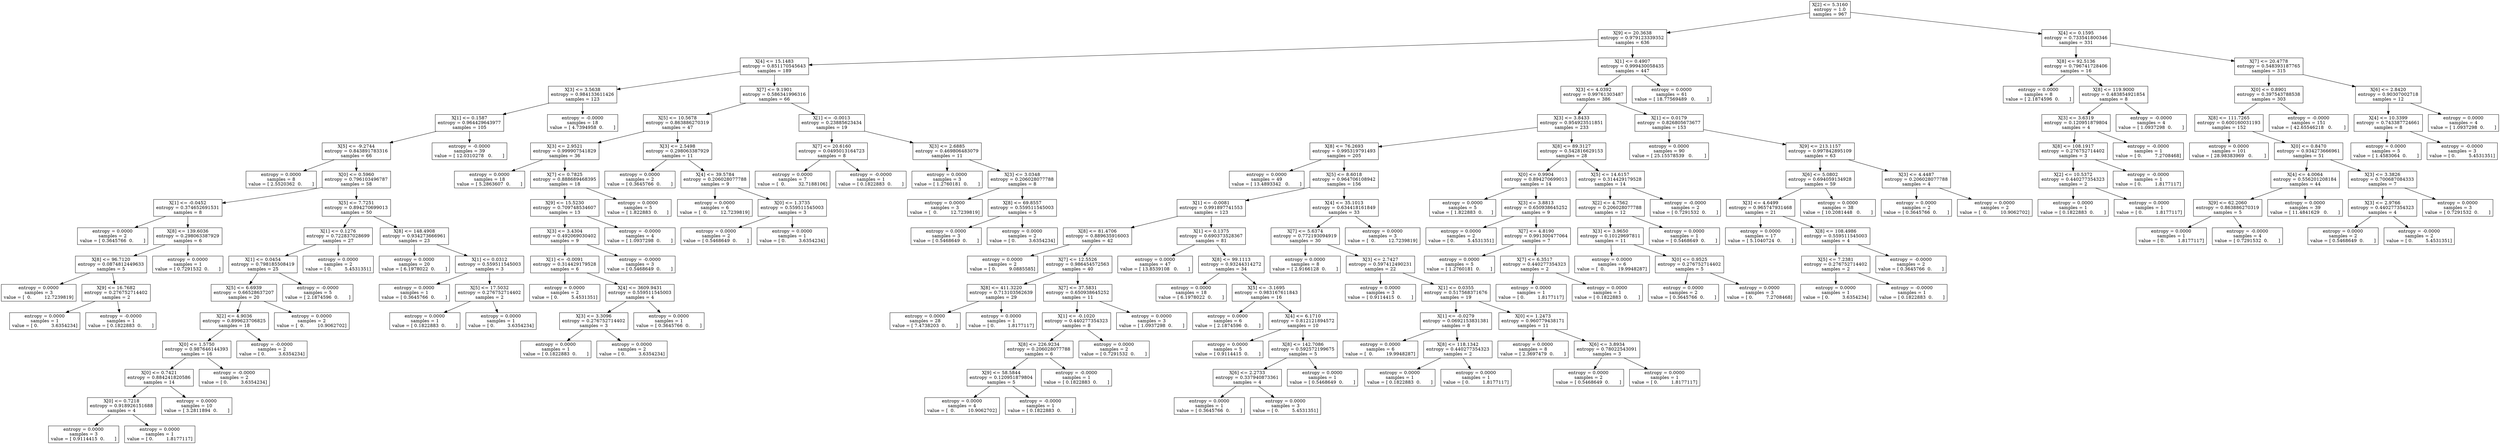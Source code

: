 digraph Tree {
0 [label="X[2] <= 5.3160\nentropy = 1.0\nsamples = 967", shape="box"] ;
1 [label="X[9] <= 20.3638\nentropy = 0.979123339352\nsamples = 636", shape="box"] ;
0 -> 1 ;
2 [label="X[4] <= 15.1483\nentropy = 0.851170545643\nsamples = 189", shape="box"] ;
1 -> 2 ;
3 [label="X[3] <= 3.5638\nentropy = 0.984133611426\nsamples = 123", shape="box"] ;
2 -> 3 ;
4 [label="X[1] <= 0.1587\nentropy = 0.964429643977\nsamples = 105", shape="box"] ;
3 -> 4 ;
5 [label="X[5] <= -9.2744\nentropy = 0.843891783316\nsamples = 66", shape="box"] ;
4 -> 5 ;
6 [label="entropy = 0.0000\nsamples = 8\nvalue = [ 2.5520362  0.       ]", shape="box"] ;
5 -> 6 ;
7 [label="X[0] <= 0.5960\nentropy = 0.796103496787\nsamples = 58", shape="box"] ;
5 -> 7 ;
8 [label="X[1] <= -0.0452\nentropy = 0.374652691531\nsamples = 8", shape="box"] ;
7 -> 8 ;
9 [label="entropy = 0.0000\nsamples = 2\nvalue = [ 0.3645766  0.       ]", shape="box"] ;
8 -> 9 ;
10 [label="X[8] <= 139.6036\nentropy = 0.298063387929\nsamples = 6", shape="box"] ;
8 -> 10 ;
11 [label="X[8] <= 96.7120\nentropy = 0.0874812449633\nsamples = 5", shape="box"] ;
10 -> 11 ;
12 [label="entropy = 0.0000\nsamples = 3\nvalue = [  0.         12.7239819]", shape="box"] ;
11 -> 12 ;
13 [label="X[9] <= 16.7682\nentropy = 0.276752714402\nsamples = 2", shape="box"] ;
11 -> 13 ;
14 [label="entropy = 0.0000\nsamples = 1\nvalue = [ 0.         3.6354234]", shape="box"] ;
13 -> 14 ;
15 [label="entropy = -0.0000\nsamples = 1\nvalue = [ 0.1822883  0.       ]", shape="box"] ;
13 -> 15 ;
16 [label="entropy = 0.0000\nsamples = 1\nvalue = [ 0.7291532  0.       ]", shape="box"] ;
10 -> 16 ;
17 [label="X[5] <= 7.7251\nentropy = 0.894270699013\nsamples = 50", shape="box"] ;
7 -> 17 ;
18 [label="X[1] <= 0.1276\nentropy = 0.722837028699\nsamples = 27", shape="box"] ;
17 -> 18 ;
19 [label="X[1] <= 0.0454\nentropy = 0.798185508419\nsamples = 25", shape="box"] ;
18 -> 19 ;
20 [label="X[5] <= 6.6939\nentropy = 0.66528637207\nsamples = 20", shape="box"] ;
19 -> 20 ;
21 [label="X[2] <= 4.9036\nentropy = 0.899623706825\nsamples = 18", shape="box"] ;
20 -> 21 ;
22 [label="X[0] <= 1.5750\nentropy = 0.987646144393\nsamples = 16", shape="box"] ;
21 -> 22 ;
23 [label="X[0] <= 0.7421\nentropy = 0.884241820586\nsamples = 14", shape="box"] ;
22 -> 23 ;
24 [label="X[0] <= 0.7218\nentropy = 0.918926151688\nsamples = 4", shape="box"] ;
23 -> 24 ;
25 [label="entropy = 0.0000\nsamples = 3\nvalue = [ 0.9114415  0.       ]", shape="box"] ;
24 -> 25 ;
26 [label="entropy = 0.0000\nsamples = 1\nvalue = [ 0.         1.8177117]", shape="box"] ;
24 -> 26 ;
27 [label="entropy = 0.0000\nsamples = 10\nvalue = [ 3.2811894  0.       ]", shape="box"] ;
23 -> 27 ;
28 [label="entropy = -0.0000\nsamples = 2\nvalue = [ 0.         3.6354234]", shape="box"] ;
22 -> 28 ;
29 [label="entropy = -0.0000\nsamples = 2\nvalue = [ 0.         3.6354234]", shape="box"] ;
21 -> 29 ;
30 [label="entropy = 0.0000\nsamples = 2\nvalue = [  0.         10.9062702]", shape="box"] ;
20 -> 30 ;
31 [label="entropy = -0.0000\nsamples = 5\nvalue = [ 2.1874596  0.       ]", shape="box"] ;
19 -> 31 ;
32 [label="entropy = 0.0000\nsamples = 2\nvalue = [ 0.         5.4531351]", shape="box"] ;
18 -> 32 ;
33 [label="X[8] <= 148.4908\nentropy = 0.934273666961\nsamples = 23", shape="box"] ;
17 -> 33 ;
34 [label="entropy = 0.0000\nsamples = 20\nvalue = [ 6.1978022  0.       ]", shape="box"] ;
33 -> 34 ;
35 [label="X[1] <= 0.0312\nentropy = 0.559511545003\nsamples = 3", shape="box"] ;
33 -> 35 ;
36 [label="entropy = 0.0000\nsamples = 1\nvalue = [ 0.3645766  0.       ]", shape="box"] ;
35 -> 36 ;
37 [label="X[5] <= 17.5032\nentropy = 0.276752714402\nsamples = 2", shape="box"] ;
35 -> 37 ;
38 [label="entropy = 0.0000\nsamples = 1\nvalue = [ 0.1822883  0.       ]", shape="box"] ;
37 -> 38 ;
39 [label="entropy = 0.0000\nsamples = 1\nvalue = [ 0.         3.6354234]", shape="box"] ;
37 -> 39 ;
40 [label="entropy = -0.0000\nsamples = 39\nvalue = [ 12.0310278   0.       ]", shape="box"] ;
4 -> 40 ;
41 [label="entropy = -0.0000\nsamples = 18\nvalue = [ 4.7394958  0.       ]", shape="box"] ;
3 -> 41 ;
42 [label="X[7] <= 9.1901\nentropy = 0.586341996316\nsamples = 66", shape="box"] ;
2 -> 42 ;
43 [label="X[5] <= 10.5678\nentropy = 0.863886270319\nsamples = 47", shape="box"] ;
42 -> 43 ;
44 [label="X[3] <= 2.9521\nentropy = 0.999907541829\nsamples = 36", shape="box"] ;
43 -> 44 ;
45 [label="entropy = 0.0000\nsamples = 18\nvalue = [ 5.2863607  0.       ]", shape="box"] ;
44 -> 45 ;
46 [label="X[7] <= 0.7825\nentropy = 0.888689468395\nsamples = 18", shape="box"] ;
44 -> 46 ;
47 [label="X[9] <= 15.5230\nentropy = 0.709748534607\nsamples = 13", shape="box"] ;
46 -> 47 ;
48 [label="X[3] <= 3.4304\nentropy = 0.492069030402\nsamples = 9", shape="box"] ;
47 -> 48 ;
49 [label="X[1] <= -0.0091\nentropy = 0.314429179528\nsamples = 6", shape="box"] ;
48 -> 49 ;
50 [label="entropy = 0.0000\nsamples = 2\nvalue = [ 0.         5.4531351]", shape="box"] ;
49 -> 50 ;
51 [label="X[4] <= 3609.9431\nentropy = 0.559511545003\nsamples = 4", shape="box"] ;
49 -> 51 ;
52 [label="X[3] <= 3.3096\nentropy = 0.276752714402\nsamples = 3", shape="box"] ;
51 -> 52 ;
53 [label="entropy = 0.0000\nsamples = 1\nvalue = [ 0.1822883  0.       ]", shape="box"] ;
52 -> 53 ;
54 [label="entropy = 0.0000\nsamples = 2\nvalue = [ 0.         3.6354234]", shape="box"] ;
52 -> 54 ;
55 [label="entropy = 0.0000\nsamples = 1\nvalue = [ 0.3645766  0.       ]", shape="box"] ;
51 -> 55 ;
56 [label="entropy = -0.0000\nsamples = 3\nvalue = [ 0.5468649  0.       ]", shape="box"] ;
48 -> 56 ;
57 [label="entropy = -0.0000\nsamples = 4\nvalue = [ 1.0937298  0.       ]", shape="box"] ;
47 -> 57 ;
58 [label="entropy = 0.0000\nsamples = 5\nvalue = [ 1.822883  0.      ]", shape="box"] ;
46 -> 58 ;
59 [label="X[3] <= 2.5498\nentropy = 0.298063387929\nsamples = 11", shape="box"] ;
43 -> 59 ;
60 [label="entropy = 0.0000\nsamples = 2\nvalue = [ 0.3645766  0.       ]", shape="box"] ;
59 -> 60 ;
61 [label="X[4] <= 39.5784\nentropy = 0.206028077788\nsamples = 9", shape="box"] ;
59 -> 61 ;
62 [label="entropy = 0.0000\nsamples = 6\nvalue = [  0.         12.7239819]", shape="box"] ;
61 -> 62 ;
63 [label="X[0] <= 1.3735\nentropy = 0.559511545003\nsamples = 3", shape="box"] ;
61 -> 63 ;
64 [label="entropy = 0.0000\nsamples = 2\nvalue = [ 0.5468649  0.       ]", shape="box"] ;
63 -> 64 ;
65 [label="entropy = 0.0000\nsamples = 1\nvalue = [ 0.         3.6354234]", shape="box"] ;
63 -> 65 ;
66 [label="X[1] <= -0.0013\nentropy = 0.23885623434\nsamples = 19", shape="box"] ;
42 -> 66 ;
67 [label="X[7] <= 20.6160\nentropy = 0.0495013164723\nsamples = 8", shape="box"] ;
66 -> 67 ;
68 [label="entropy = 0.0000\nsamples = 7\nvalue = [  0.         32.7188106]", shape="box"] ;
67 -> 68 ;
69 [label="entropy = -0.0000\nsamples = 1\nvalue = [ 0.1822883  0.       ]", shape="box"] ;
67 -> 69 ;
70 [label="X[3] <= 2.6885\nentropy = 0.469806483079\nsamples = 11", shape="box"] ;
66 -> 70 ;
71 [label="entropy = 0.0000\nsamples = 3\nvalue = [ 1.2760181  0.       ]", shape="box"] ;
70 -> 71 ;
72 [label="X[3] <= 3.0348\nentropy = 0.206028077788\nsamples = 8", shape="box"] ;
70 -> 72 ;
73 [label="entropy = 0.0000\nsamples = 3\nvalue = [  0.         12.7239819]", shape="box"] ;
72 -> 73 ;
74 [label="X[8] <= 69.8557\nentropy = 0.559511545003\nsamples = 5", shape="box"] ;
72 -> 74 ;
75 [label="entropy = 0.0000\nsamples = 3\nvalue = [ 0.5468649  0.       ]", shape="box"] ;
74 -> 75 ;
76 [label="entropy = 0.0000\nsamples = 2\nvalue = [ 0.         3.6354234]", shape="box"] ;
74 -> 76 ;
77 [label="X[1] <= 0.4907\nentropy = 0.999430058435\nsamples = 447", shape="box"] ;
1 -> 77 ;
78 [label="X[3] <= 4.0392\nentropy = 0.99761303487\nsamples = 386", shape="box"] ;
77 -> 78 ;
79 [label="X[3] <= 3.8433\nentropy = 0.954923511851\nsamples = 233", shape="box"] ;
78 -> 79 ;
80 [label="X[8] <= 76.2693\nentropy = 0.995319791493\nsamples = 205", shape="box"] ;
79 -> 80 ;
81 [label="entropy = 0.0000\nsamples = 49\nvalue = [ 13.4893342   0.       ]", shape="box"] ;
80 -> 81 ;
82 [label="X[5] <= 8.6018\nentropy = 0.964706108942\nsamples = 156", shape="box"] ;
80 -> 82 ;
83 [label="X[1] <= -0.0081\nentropy = 0.991897741553\nsamples = 123", shape="box"] ;
82 -> 83 ;
84 [label="X[8] <= 81.4706\nentropy = 0.889635916003\nsamples = 42", shape="box"] ;
83 -> 84 ;
85 [label="entropy = 0.0000\nsamples = 2\nvalue = [ 0.         9.0885585]", shape="box"] ;
84 -> 85 ;
86 [label="X[7] <= 12.5526\nentropy = 0.986454572563\nsamples = 40", shape="box"] ;
84 -> 86 ;
87 [label="X[8] <= 411.3220\nentropy = 0.713103562639\nsamples = 29", shape="box"] ;
86 -> 87 ;
88 [label="entropy = 0.0000\nsamples = 28\nvalue = [ 7.4738203  0.       ]", shape="box"] ;
87 -> 88 ;
89 [label="entropy = 0.0000\nsamples = 1\nvalue = [ 0.         1.8177117]", shape="box"] ;
87 -> 89 ;
90 [label="X[7] <= 37.5831\nentropy = 0.650938645252\nsamples = 11", shape="box"] ;
86 -> 90 ;
91 [label="X[1] <= -0.1020\nentropy = 0.440277354323\nsamples = 8", shape="box"] ;
90 -> 91 ;
92 [label="X[8] <= 226.9234\nentropy = 0.206028077788\nsamples = 6", shape="box"] ;
91 -> 92 ;
93 [label="X[9] <= 58.5844\nentropy = 0.120951879804\nsamples = 5", shape="box"] ;
92 -> 93 ;
94 [label="entropy = 0.0000\nsamples = 4\nvalue = [  0.         10.9062702]", shape="box"] ;
93 -> 94 ;
95 [label="entropy = -0.0000\nsamples = 1\nvalue = [ 0.1822883  0.       ]", shape="box"] ;
93 -> 95 ;
96 [label="entropy = -0.0000\nsamples = 1\nvalue = [ 0.1822883  0.       ]", shape="box"] ;
92 -> 96 ;
97 [label="entropy = 0.0000\nsamples = 2\nvalue = [ 0.7291532  0.       ]", shape="box"] ;
91 -> 97 ;
98 [label="entropy = 0.0000\nsamples = 3\nvalue = [ 1.0937298  0.       ]", shape="box"] ;
90 -> 98 ;
99 [label="X[1] <= 0.1375\nentropy = 0.690373528367\nsamples = 81", shape="box"] ;
83 -> 99 ;
100 [label="entropy = 0.0000\nsamples = 47\nvalue = [ 13.8539108   0.       ]", shape="box"] ;
99 -> 100 ;
101 [label="X[8] <= 99.1113\nentropy = 0.93244314272\nsamples = 34", shape="box"] ;
99 -> 101 ;
102 [label="entropy = 0.0000\nsamples = 18\nvalue = [ 6.1978022  0.       ]", shape="box"] ;
101 -> 102 ;
103 [label="X[5] <= -3.1695\nentropy = 0.983167611843\nsamples = 16", shape="box"] ;
101 -> 103 ;
104 [label="entropy = 0.0000\nsamples = 6\nvalue = [ 2.1874596  0.       ]", shape="box"] ;
103 -> 104 ;
105 [label="X[4] <= 6.1710\nentropy = 0.812121894572\nsamples = 10", shape="box"] ;
103 -> 105 ;
106 [label="entropy = 0.0000\nsamples = 5\nvalue = [ 0.9114415  0.       ]", shape="box"] ;
105 -> 106 ;
107 [label="X[8] <= 142.7086\nentropy = 0.592572199675\nsamples = 5", shape="box"] ;
105 -> 107 ;
108 [label="X[6] <= 2.2733\nentropy = 0.337940873361\nsamples = 4", shape="box"] ;
107 -> 108 ;
109 [label="entropy = 0.0000\nsamples = 1\nvalue = [ 0.3645766  0.       ]", shape="box"] ;
108 -> 109 ;
110 [label="entropy = 0.0000\nsamples = 3\nvalue = [ 0.         5.4531351]", shape="box"] ;
108 -> 110 ;
111 [label="entropy = 0.0000\nsamples = 1\nvalue = [ 0.5468649  0.       ]", shape="box"] ;
107 -> 111 ;
112 [label="X[4] <= 35.1013\nentropy = 0.634418161849\nsamples = 33", shape="box"] ;
82 -> 112 ;
113 [label="X[7] <= 5.6374\nentropy = 0.772193094919\nsamples = 30", shape="box"] ;
112 -> 113 ;
114 [label="entropy = 0.0000\nsamples = 8\nvalue = [ 2.9166128  0.       ]", shape="box"] ;
113 -> 114 ;
115 [label="X[3] <= 2.7427\nentropy = 0.597412490231\nsamples = 22", shape="box"] ;
113 -> 115 ;
116 [label="entropy = 0.0000\nsamples = 3\nvalue = [ 0.9114415  0.       ]", shape="box"] ;
115 -> 116 ;
117 [label="X[1] <= 0.0355\nentropy = 0.517568371676\nsamples = 19", shape="box"] ;
115 -> 117 ;
118 [label="X[1] <= -0.0279\nentropy = 0.0692153831381\nsamples = 8", shape="box"] ;
117 -> 118 ;
119 [label="entropy = 0.0000\nsamples = 6\nvalue = [  0.         19.9948287]", shape="box"] ;
118 -> 119 ;
120 [label="X[8] <= 118.1342\nentropy = 0.440277354323\nsamples = 2", shape="box"] ;
118 -> 120 ;
121 [label="entropy = 0.0000\nsamples = 1\nvalue = [ 0.1822883  0.       ]", shape="box"] ;
120 -> 121 ;
122 [label="entropy = 0.0000\nsamples = 1\nvalue = [ 0.         1.8177117]", shape="box"] ;
120 -> 122 ;
123 [label="X[0] <= 1.2473\nentropy = 0.960779438171\nsamples = 11", shape="box"] ;
117 -> 123 ;
124 [label="entropy = 0.0000\nsamples = 8\nvalue = [ 2.3697479  0.       ]", shape="box"] ;
123 -> 124 ;
125 [label="X[6] <= 3.8934\nentropy = 0.78022543091\nsamples = 3", shape="box"] ;
123 -> 125 ;
126 [label="entropy = 0.0000\nsamples = 2\nvalue = [ 0.5468649  0.       ]", shape="box"] ;
125 -> 126 ;
127 [label="entropy = 0.0000\nsamples = 1\nvalue = [ 0.         1.8177117]", shape="box"] ;
125 -> 127 ;
128 [label="entropy = 0.0000\nsamples = 3\nvalue = [  0.         12.7239819]", shape="box"] ;
112 -> 128 ;
129 [label="X[8] <= 89.3127\nentropy = 0.542816629153\nsamples = 28", shape="box"] ;
79 -> 129 ;
130 [label="X[0] <= 0.9904\nentropy = 0.894270699013\nsamples = 14", shape="box"] ;
129 -> 130 ;
131 [label="entropy = 0.0000\nsamples = 5\nvalue = [ 1.822883  0.      ]", shape="box"] ;
130 -> 131 ;
132 [label="X[3] <= 3.8813\nentropy = 0.650938645252\nsamples = 9", shape="box"] ;
130 -> 132 ;
133 [label="entropy = 0.0000\nsamples = 2\nvalue = [ 0.         5.4531351]", shape="box"] ;
132 -> 133 ;
134 [label="X[7] <= 4.8190\nentropy = 0.991300477064\nsamples = 7", shape="box"] ;
132 -> 134 ;
135 [label="entropy = 0.0000\nsamples = 5\nvalue = [ 1.2760181  0.       ]", shape="box"] ;
134 -> 135 ;
136 [label="X[7] <= 6.3517\nentropy = 0.440277354323\nsamples = 2", shape="box"] ;
134 -> 136 ;
137 [label="entropy = 0.0000\nsamples = 1\nvalue = [ 0.         1.8177117]", shape="box"] ;
136 -> 137 ;
138 [label="entropy = 0.0000\nsamples = 1\nvalue = [ 0.1822883  0.       ]", shape="box"] ;
136 -> 138 ;
139 [label="X[5] <= 14.6157\nentropy = 0.314429179528\nsamples = 14", shape="box"] ;
129 -> 139 ;
140 [label="X[2] <= 4.7562\nentropy = 0.206028077788\nsamples = 12", shape="box"] ;
139 -> 140 ;
141 [label="X[3] <= 3.9650\nentropy = 0.10129697811\nsamples = 11", shape="box"] ;
140 -> 141 ;
142 [label="entropy = 0.0000\nsamples = 6\nvalue = [  0.         19.9948287]", shape="box"] ;
141 -> 142 ;
143 [label="X[0] <= 0.9525\nentropy = 0.276752714402\nsamples = 5", shape="box"] ;
141 -> 143 ;
144 [label="entropy = 0.0000\nsamples = 2\nvalue = [ 0.3645766  0.       ]", shape="box"] ;
143 -> 144 ;
145 [label="entropy = 0.0000\nsamples = 3\nvalue = [ 0.         7.2708468]", shape="box"] ;
143 -> 145 ;
146 [label="entropy = 0.0000\nsamples = 1\nvalue = [ 0.5468649  0.       ]", shape="box"] ;
140 -> 146 ;
147 [label="entropy = -0.0000\nsamples = 2\nvalue = [ 0.7291532  0.       ]", shape="box"] ;
139 -> 147 ;
148 [label="X[1] <= 0.0179\nentropy = 0.826805673677\nsamples = 153", shape="box"] ;
78 -> 148 ;
149 [label="entropy = 0.0000\nsamples = 90\nvalue = [ 25.15578539   0.        ]", shape="box"] ;
148 -> 149 ;
150 [label="X[9] <= 213.1157\nentropy = 0.997842895109\nsamples = 63", shape="box"] ;
148 -> 150 ;
151 [label="X[6] <= 5.0802\nentropy = 0.694059134928\nsamples = 59", shape="box"] ;
150 -> 151 ;
152 [label="X[3] <= 4.6499\nentropy = 0.965747931468\nsamples = 21", shape="box"] ;
151 -> 152 ;
153 [label="entropy = 0.0000\nsamples = 17\nvalue = [ 5.1040724  0.       ]", shape="box"] ;
152 -> 153 ;
154 [label="X[8] <= 108.4986\nentropy = 0.559511545003\nsamples = 4", shape="box"] ;
152 -> 154 ;
155 [label="X[5] <= 7.2381\nentropy = 0.276752714402\nsamples = 2", shape="box"] ;
154 -> 155 ;
156 [label="entropy = 0.0000\nsamples = 1\nvalue = [ 0.         3.6354234]", shape="box"] ;
155 -> 156 ;
157 [label="entropy = -0.0000\nsamples = 1\nvalue = [ 0.1822883  0.       ]", shape="box"] ;
155 -> 157 ;
158 [label="entropy = -0.0000\nsamples = 2\nvalue = [ 0.3645766  0.       ]", shape="box"] ;
154 -> 158 ;
159 [label="entropy = 0.0000\nsamples = 38\nvalue = [ 10.2081448   0.       ]", shape="box"] ;
151 -> 159 ;
160 [label="X[3] <= 4.4487\nentropy = 0.206028077788\nsamples = 4", shape="box"] ;
150 -> 160 ;
161 [label="entropy = 0.0000\nsamples = 2\nvalue = [ 0.3645766  0.       ]", shape="box"] ;
160 -> 161 ;
162 [label="entropy = 0.0000\nsamples = 2\nvalue = [  0.         10.9062702]", shape="box"] ;
160 -> 162 ;
163 [label="entropy = 0.0000\nsamples = 61\nvalue = [ 18.77569489   0.        ]", shape="box"] ;
77 -> 163 ;
164 [label="X[4] <= 0.1595\nentropy = 0.733541800346\nsamples = 331", shape="box"] ;
0 -> 164 ;
165 [label="X[8] <= 92.5136\nentropy = 0.796741728406\nsamples = 16", shape="box"] ;
164 -> 165 ;
166 [label="entropy = 0.0000\nsamples = 8\nvalue = [ 2.1874596  0.       ]", shape="box"] ;
165 -> 166 ;
167 [label="X[8] <= 119.9000\nentropy = 0.483854921854\nsamples = 8", shape="box"] ;
165 -> 167 ;
168 [label="X[3] <= 3.6319\nentropy = 0.120951879804\nsamples = 4", shape="box"] ;
167 -> 168 ;
169 [label="X[8] <= 108.1917\nentropy = 0.276752714402\nsamples = 3", shape="box"] ;
168 -> 169 ;
170 [label="X[2] <= 10.5372\nentropy = 0.440277354323\nsamples = 2", shape="box"] ;
169 -> 170 ;
171 [label="entropy = 0.0000\nsamples = 1\nvalue = [ 0.1822883  0.       ]", shape="box"] ;
170 -> 171 ;
172 [label="entropy = 0.0000\nsamples = 1\nvalue = [ 0.         1.8177117]", shape="box"] ;
170 -> 172 ;
173 [label="entropy = -0.0000\nsamples = 1\nvalue = [ 0.         1.8177117]", shape="box"] ;
169 -> 173 ;
174 [label="entropy = -0.0000\nsamples = 1\nvalue = [ 0.         7.2708468]", shape="box"] ;
168 -> 174 ;
175 [label="entropy = -0.0000\nsamples = 4\nvalue = [ 1.0937298  0.       ]", shape="box"] ;
167 -> 175 ;
176 [label="X[7] <= 20.4778\nentropy = 0.548393187765\nsamples = 315", shape="box"] ;
164 -> 176 ;
177 [label="X[0] <= 0.8901\nentropy = 0.397543788538\nsamples = 303", shape="box"] ;
176 -> 177 ;
178 [label="X[8] <= 111.7265\nentropy = 0.600160031193\nsamples = 152", shape="box"] ;
177 -> 178 ;
179 [label="entropy = 0.0000\nsamples = 101\nvalue = [ 28.98383969   0.        ]", shape="box"] ;
178 -> 179 ;
180 [label="X[0] <= 0.8470\nentropy = 0.934273666961\nsamples = 51", shape="box"] ;
178 -> 180 ;
181 [label="X[4] <= 4.0064\nentropy = 0.556201208184\nsamples = 44", shape="box"] ;
180 -> 181 ;
182 [label="X[9] <= 62.2060\nentropy = 0.863886270319\nsamples = 5", shape="box"] ;
181 -> 182 ;
183 [label="entropy = 0.0000\nsamples = 1\nvalue = [ 0.         1.8177117]", shape="box"] ;
182 -> 183 ;
184 [label="entropy = -0.0000\nsamples = 4\nvalue = [ 0.7291532  0.       ]", shape="box"] ;
182 -> 184 ;
185 [label="entropy = 0.0000\nsamples = 39\nvalue = [ 11.4841629   0.       ]", shape="box"] ;
181 -> 185 ;
186 [label="X[3] <= 3.3826\nentropy = 0.700687084333\nsamples = 7", shape="box"] ;
180 -> 186 ;
187 [label="X[3] <= 2.9766\nentropy = 0.440277354323\nsamples = 4", shape="box"] ;
186 -> 187 ;
188 [label="entropy = 0.0000\nsamples = 2\nvalue = [ 0.5468649  0.       ]", shape="box"] ;
187 -> 188 ;
189 [label="entropy = -0.0000\nsamples = 2\nvalue = [ 0.         5.4531351]", shape="box"] ;
187 -> 189 ;
190 [label="entropy = 0.0000\nsamples = 3\nvalue = [ 0.7291532  0.       ]", shape="box"] ;
186 -> 190 ;
191 [label="entropy = -0.0000\nsamples = 151\nvalue = [ 42.65546218   0.        ]", shape="box"] ;
177 -> 191 ;
192 [label="X[6] <= 2.8420\nentropy = 0.90307002718\nsamples = 12", shape="box"] ;
176 -> 192 ;
193 [label="X[4] <= 10.3399\nentropy = 0.743387724661\nsamples = 8", shape="box"] ;
192 -> 193 ;
194 [label="entropy = 0.0000\nsamples = 5\nvalue = [ 1.4583064  0.       ]", shape="box"] ;
193 -> 194 ;
195 [label="entropy = -0.0000\nsamples = 3\nvalue = [ 0.         5.4531351]", shape="box"] ;
193 -> 195 ;
196 [label="entropy = 0.0000\nsamples = 4\nvalue = [ 1.0937298  0.       ]", shape="box"] ;
192 -> 196 ;
}